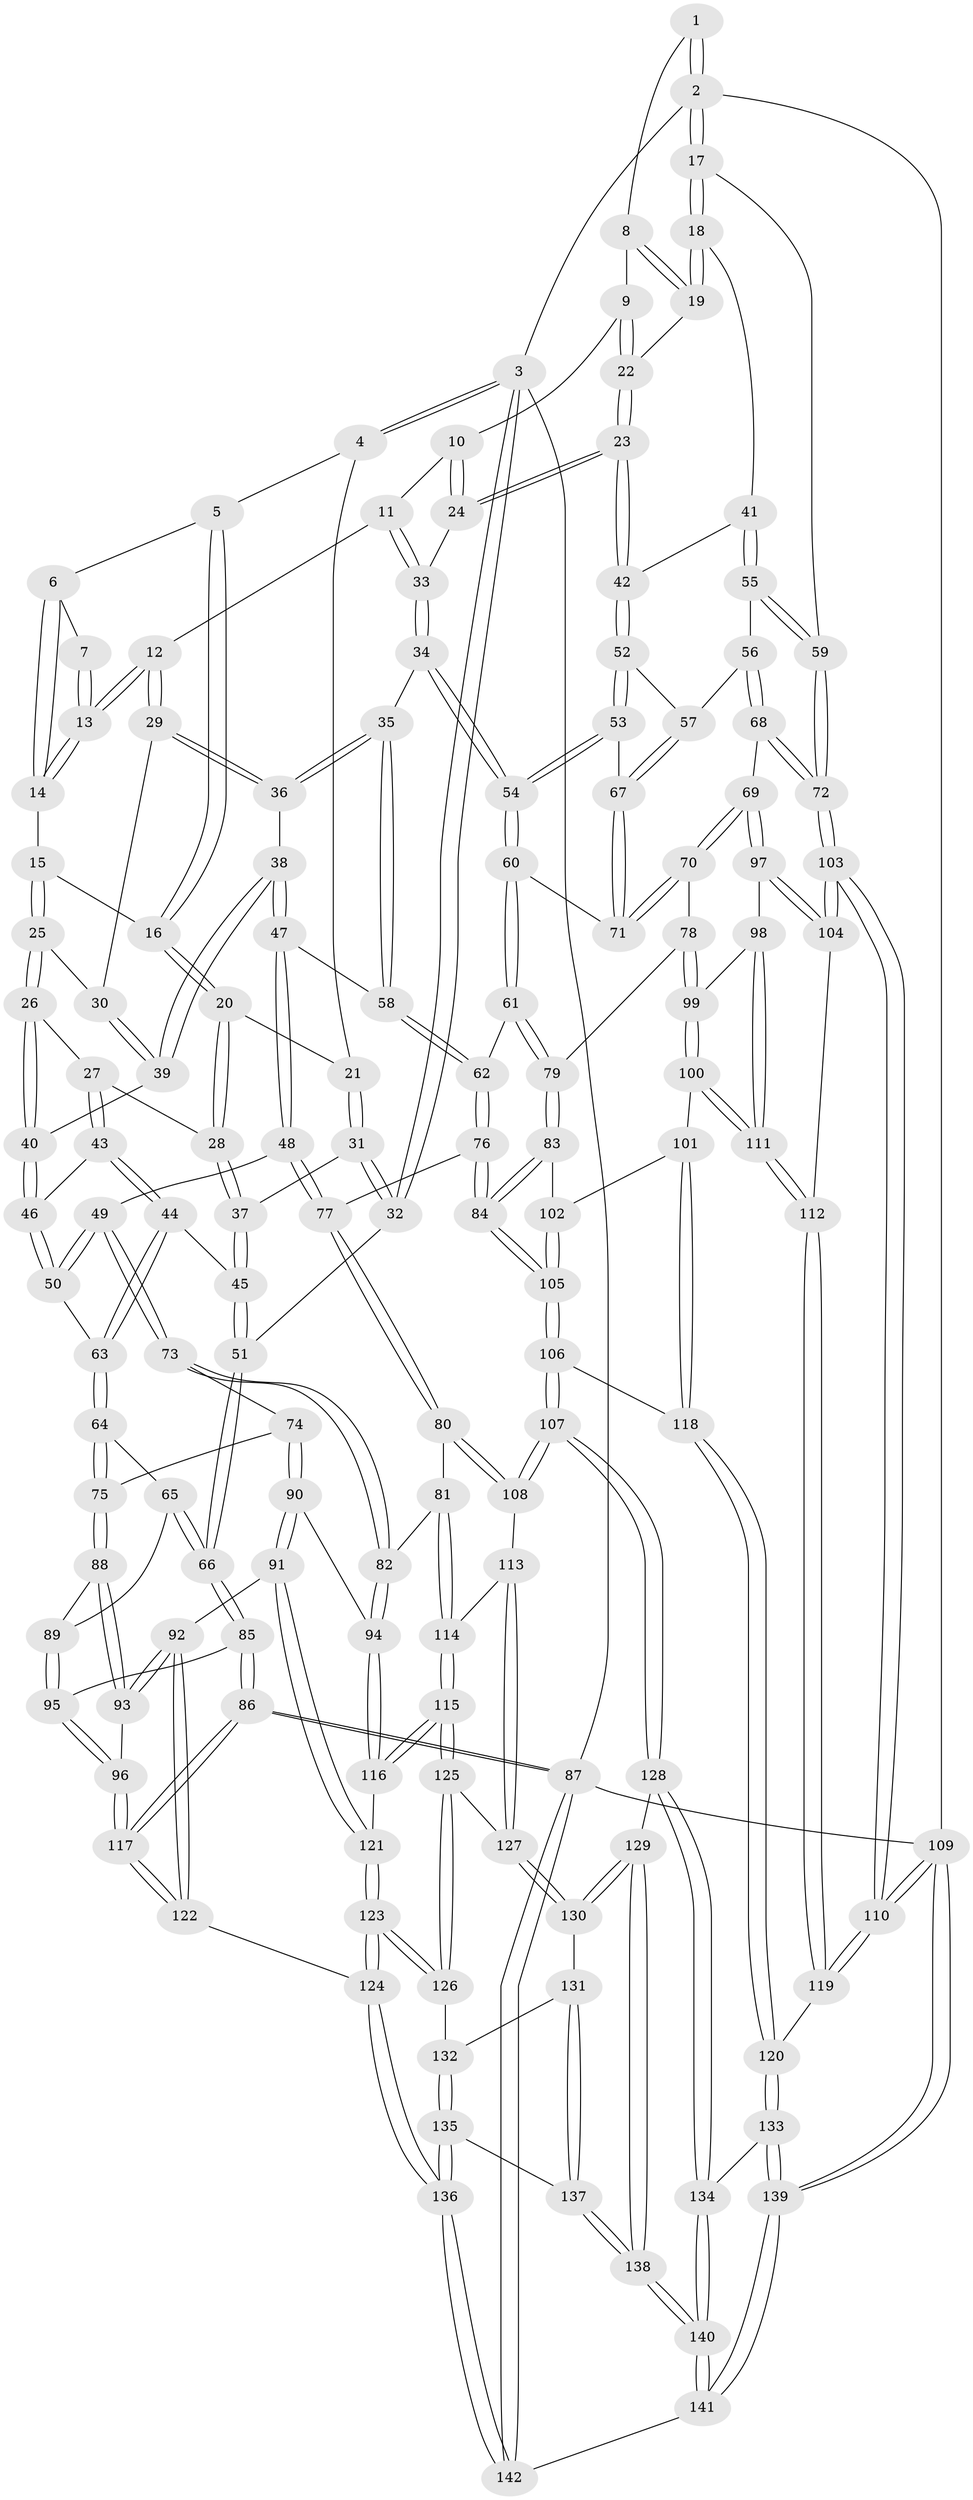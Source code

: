 // coarse degree distribution, {4: 0.6842105263157895, 5: 0.07017543859649122, 3: 0.21052631578947367, 2: 0.017543859649122806, 6: 0.017543859649122806}
// Generated by graph-tools (version 1.1) at 2025/38/03/04/25 23:38:28]
// undirected, 142 vertices, 352 edges
graph export_dot {
  node [color=gray90,style=filled];
  1 [pos="+0.8419724008113996+0"];
  2 [pos="+1+0"];
  3 [pos="+0+0"];
  4 [pos="+0.0993756267608777+0"];
  5 [pos="+0.30080311956477673+0"];
  6 [pos="+0.31633139278047157+0"];
  7 [pos="+0.5665202291384357+0"];
  8 [pos="+0.8291988730033794+0"];
  9 [pos="+0.768868888419271+0.08645957037541949"];
  10 [pos="+0.7647320119208345+0.08917787117521112"];
  11 [pos="+0.6526313766021431+0.10823682773767167"];
  12 [pos="+0.5907937846705896+0.08316364670098726"];
  13 [pos="+0.5866175873500195+0.06871675476934502"];
  14 [pos="+0.3958294965917184+0.04957274342009017"];
  15 [pos="+0.38561727215435354+0.1158502288453012"];
  16 [pos="+0.306049718481786+0.08654017511155043"];
  17 [pos="+1+0.1713532099648228"];
  18 [pos="+1+0.17208303775063166"];
  19 [pos="+0.9732514820500296+0.13102602960016932"];
  20 [pos="+0.21233311734355167+0.13680709829660712"];
  21 [pos="+0.1541935407106947+0.06641842198330644"];
  22 [pos="+0.8716241965344595+0.15230313499637882"];
  23 [pos="+0.811142562326236+0.28270206855018065"];
  24 [pos="+0.7862030956363693+0.27163857801440205"];
  25 [pos="+0.39407546982248354+0.14929290641557327"];
  26 [pos="+0.36719726674199277+0.20232399384634198"];
  27 [pos="+0.24906921628454262+0.18640620796903146"];
  28 [pos="+0.22045875707761128+0.1575285919430121"];
  29 [pos="+0.558972113842791+0.123589518912076"];
  30 [pos="+0.530838145602103+0.13277719386246226"];
  31 [pos="+0.035525922961474346+0.19240469644441793"];
  32 [pos="+0+0.14030319221260792"];
  33 [pos="+0.7002303682193777+0.2699244203346137"];
  34 [pos="+0.6254986346964202+0.3277107661582008"];
  35 [pos="+0.5948799872964065+0.323614111265478"];
  36 [pos="+0.5617006962204136+0.295768521729487"];
  37 [pos="+0.09673581569402023+0.27345897557374255"];
  38 [pos="+0.4727518668461516+0.2935663683696172"];
  39 [pos="+0.4424724621315612+0.27283302482654587"];
  40 [pos="+0.3857357262629335+0.2508809244000431"];
  41 [pos="+0.8674152673925821+0.2932000424890521"];
  42 [pos="+0.8150140286404788+0.2868696816596857"];
  43 [pos="+0.22473683531604186+0.3167121856714986"];
  44 [pos="+0.1263339021414615+0.3481294523089539"];
  45 [pos="+0.10589934842074099+0.3191314629427737"];
  46 [pos="+0.31714749172662726+0.35900384140849795"];
  47 [pos="+0.4191752242163735+0.4652764195339813"];
  48 [pos="+0.41543733803102184+0.4680797050883971"];
  49 [pos="+0.36288479628613984+0.4664644029973229"];
  50 [pos="+0.34201164827871555+0.44194092472264374"];
  51 [pos="+0+0.3373994087487254"];
  52 [pos="+0.7939454859310464+0.42108691017548683"];
  53 [pos="+0.742976513631135+0.446388435748401"];
  54 [pos="+0.7016392404431279+0.46612762062011576"];
  55 [pos="+0.9467080409222985+0.4030323675291586"];
  56 [pos="+0.8546076128782486+0.44998181945769133"];
  57 [pos="+0.848521202363273+0.44861430264644664"];
  58 [pos="+0.5223253198281386+0.43566043013369615"];
  59 [pos="+1+0.45112143367155344"];
  60 [pos="+0.698304386235302+0.4754665072602684"];
  61 [pos="+0.6933133901841886+0.4865072879276986"];
  62 [pos="+0.6180564810205121+0.5162935049125367"];
  63 [pos="+0.11070151638737148+0.4524163910683926"];
  64 [pos="+0.10241315228193887+0.46667161432353527"];
  65 [pos="+0.07464512956760501+0.48374459393856417"];
  66 [pos="+0+0.5001102275346866"];
  67 [pos="+0.8202020160741351+0.5229789206490925"];
  68 [pos="+0.9204391451103493+0.5738448246392813"];
  69 [pos="+0.900152078099333+0.5987480968313724"];
  70 [pos="+0.8306335041028395+0.601304636445182"];
  71 [pos="+0.8193599963006097+0.5257419394340206"];
  72 [pos="+1+0.45178696836217647"];
  73 [pos="+0.3258744695964376+0.5316664686910163"];
  74 [pos="+0.24601944067224504+0.5769184112378322"];
  75 [pos="+0.23032418943939456+0.57558752464863"];
  76 [pos="+0.552978302353304+0.6092165877957246"];
  77 [pos="+0.5129007271769013+0.6159316711323508"];
  78 [pos="+0.8105814520222792+0.6075183879557927"];
  79 [pos="+0.7457744424823924+0.5996333743168363"];
  80 [pos="+0.5062179259418659+0.6249478651406922"];
  81 [pos="+0.41645981015597083+0.6859204262519089"];
  82 [pos="+0.38829328040600186+0.688338943540279"];
  83 [pos="+0.7355251669942009+0.613554293642939"];
  84 [pos="+0.6276745763632579+0.6641155652123729"];
  85 [pos="+0+0.5379107589694461"];
  86 [pos="+0+1"];
  87 [pos="+0+1"];
  88 [pos="+0.19441697782543219+0.6149612278071336"];
  89 [pos="+0.0901948092672586+0.6105396636229926"];
  90 [pos="+0.258974950057386+0.6203703807441615"];
  91 [pos="+0.23454856664905357+0.7599471465076846"];
  92 [pos="+0.2010052741851306+0.7599655211238421"];
  93 [pos="+0.16053963134984528+0.7253570663085951"];
  94 [pos="+0.37039327755461954+0.7013035870075152"];
  95 [pos="+0.07915916276776779+0.6629936957437548"];
  96 [pos="+0.08726212815322942+0.703243087830019"];
  97 [pos="+0.9241712144962335+0.686108432346513"];
  98 [pos="+0.9120916383825697+0.6992900501299728"];
  99 [pos="+0.8129088769214324+0.6973326830148951"];
  100 [pos="+0.7947384683119896+0.7349698320605796"];
  101 [pos="+0.783659563883043+0.7364883636517514"];
  102 [pos="+0.7399724542181222+0.6835356542653351"];
  103 [pos="+1+0.7764873647859455"];
  104 [pos="+1+0.7220065400888092"];
  105 [pos="+0.64716422115221+0.7676697367799304"];
  106 [pos="+0.6450714958721504+0.8060684683721858"];
  107 [pos="+0.6345754762577874+0.8183644863028463"];
  108 [pos="+0.5555976014204813+0.799586997140037"];
  109 [pos="+1+1"];
  110 [pos="+1+0.7907405127827093"];
  111 [pos="+0.8662510442886483+0.7844316687660616"];
  112 [pos="+0.8768631589215021+0.8431229636829779"];
  113 [pos="+0.4981973931302926+0.8102316747273969"];
  114 [pos="+0.4565333461572222+0.7509187152875183"];
  115 [pos="+0.37135814171165193+0.831128933534117"];
  116 [pos="+0.3277589776794571+0.7524329680503248"];
  117 [pos="+0+0.9770912024799066"];
  118 [pos="+0.716979667926322+0.7975305918215109"];
  119 [pos="+0.8768473980482515+0.8498785289548513"];
  120 [pos="+0.8611824874938266+0.8794968472018431"];
  121 [pos="+0.2412504151956324+0.7620477045710792"];
  122 [pos="+0.14177499865149137+0.8634918387142695"];
  123 [pos="+0.2723898066833297+0.9025452135744613"];
  124 [pos="+0.24414593894323974+0.9688405822225356"];
  125 [pos="+0.3770621207450897+0.842477718323083"];
  126 [pos="+0.3746728202067881+0.8526610628459975"];
  127 [pos="+0.487310802010883+0.8217825133610828"];
  128 [pos="+0.6401583868750197+0.9013159181111017"];
  129 [pos="+0.4842129729478697+0.9050078503433124"];
  130 [pos="+0.48371327492569566+0.9032387517895947"];
  131 [pos="+0.3942353128519953+0.8842157375027521"];
  132 [pos="+0.3789198829235257+0.865759432133698"];
  133 [pos="+0.8586686006603903+0.912880984412935"];
  134 [pos="+0.6535759524378337+0.9525675656413302"];
  135 [pos="+0.33891363668068103+0.9717973124384801"];
  136 [pos="+0.253858978377971+1"];
  137 [pos="+0.4213496340969799+0.9543040621820217"];
  138 [pos="+0.47086866664950494+0.9788402509505288"];
  139 [pos="+1+1"];
  140 [pos="+0.5824388473736639+1"];
  141 [pos="+0.5822925497842523+1"];
  142 [pos="+0.19735168607153653+1"];
  1 -- 2;
  1 -- 2;
  1 -- 8;
  2 -- 3;
  2 -- 17;
  2 -- 17;
  2 -- 109;
  3 -- 4;
  3 -- 4;
  3 -- 32;
  3 -- 32;
  3 -- 87;
  4 -- 5;
  4 -- 21;
  5 -- 6;
  5 -- 16;
  5 -- 16;
  6 -- 7;
  6 -- 14;
  6 -- 14;
  7 -- 13;
  7 -- 13;
  8 -- 9;
  8 -- 19;
  8 -- 19;
  9 -- 10;
  9 -- 22;
  9 -- 22;
  10 -- 11;
  10 -- 24;
  10 -- 24;
  11 -- 12;
  11 -- 33;
  11 -- 33;
  12 -- 13;
  12 -- 13;
  12 -- 29;
  12 -- 29;
  13 -- 14;
  13 -- 14;
  14 -- 15;
  15 -- 16;
  15 -- 25;
  15 -- 25;
  16 -- 20;
  16 -- 20;
  17 -- 18;
  17 -- 18;
  17 -- 59;
  18 -- 19;
  18 -- 19;
  18 -- 41;
  19 -- 22;
  20 -- 21;
  20 -- 28;
  20 -- 28;
  21 -- 31;
  21 -- 31;
  22 -- 23;
  22 -- 23;
  23 -- 24;
  23 -- 24;
  23 -- 42;
  23 -- 42;
  24 -- 33;
  25 -- 26;
  25 -- 26;
  25 -- 30;
  26 -- 27;
  26 -- 40;
  26 -- 40;
  27 -- 28;
  27 -- 43;
  27 -- 43;
  28 -- 37;
  28 -- 37;
  29 -- 30;
  29 -- 36;
  29 -- 36;
  30 -- 39;
  30 -- 39;
  31 -- 32;
  31 -- 32;
  31 -- 37;
  32 -- 51;
  33 -- 34;
  33 -- 34;
  34 -- 35;
  34 -- 54;
  34 -- 54;
  35 -- 36;
  35 -- 36;
  35 -- 58;
  35 -- 58;
  36 -- 38;
  37 -- 45;
  37 -- 45;
  38 -- 39;
  38 -- 39;
  38 -- 47;
  38 -- 47;
  39 -- 40;
  40 -- 46;
  40 -- 46;
  41 -- 42;
  41 -- 55;
  41 -- 55;
  42 -- 52;
  42 -- 52;
  43 -- 44;
  43 -- 44;
  43 -- 46;
  44 -- 45;
  44 -- 63;
  44 -- 63;
  45 -- 51;
  45 -- 51;
  46 -- 50;
  46 -- 50;
  47 -- 48;
  47 -- 48;
  47 -- 58;
  48 -- 49;
  48 -- 77;
  48 -- 77;
  49 -- 50;
  49 -- 50;
  49 -- 73;
  49 -- 73;
  50 -- 63;
  51 -- 66;
  51 -- 66;
  52 -- 53;
  52 -- 53;
  52 -- 57;
  53 -- 54;
  53 -- 54;
  53 -- 67;
  54 -- 60;
  54 -- 60;
  55 -- 56;
  55 -- 59;
  55 -- 59;
  56 -- 57;
  56 -- 68;
  56 -- 68;
  57 -- 67;
  57 -- 67;
  58 -- 62;
  58 -- 62;
  59 -- 72;
  59 -- 72;
  60 -- 61;
  60 -- 61;
  60 -- 71;
  61 -- 62;
  61 -- 79;
  61 -- 79;
  62 -- 76;
  62 -- 76;
  63 -- 64;
  63 -- 64;
  64 -- 65;
  64 -- 75;
  64 -- 75;
  65 -- 66;
  65 -- 66;
  65 -- 89;
  66 -- 85;
  66 -- 85;
  67 -- 71;
  67 -- 71;
  68 -- 69;
  68 -- 72;
  68 -- 72;
  69 -- 70;
  69 -- 70;
  69 -- 97;
  69 -- 97;
  70 -- 71;
  70 -- 71;
  70 -- 78;
  72 -- 103;
  72 -- 103;
  73 -- 74;
  73 -- 82;
  73 -- 82;
  74 -- 75;
  74 -- 90;
  74 -- 90;
  75 -- 88;
  75 -- 88;
  76 -- 77;
  76 -- 84;
  76 -- 84;
  77 -- 80;
  77 -- 80;
  78 -- 79;
  78 -- 99;
  78 -- 99;
  79 -- 83;
  79 -- 83;
  80 -- 81;
  80 -- 108;
  80 -- 108;
  81 -- 82;
  81 -- 114;
  81 -- 114;
  82 -- 94;
  82 -- 94;
  83 -- 84;
  83 -- 84;
  83 -- 102;
  84 -- 105;
  84 -- 105;
  85 -- 86;
  85 -- 86;
  85 -- 95;
  86 -- 87;
  86 -- 87;
  86 -- 117;
  86 -- 117;
  87 -- 142;
  87 -- 142;
  87 -- 109;
  88 -- 89;
  88 -- 93;
  88 -- 93;
  89 -- 95;
  89 -- 95;
  90 -- 91;
  90 -- 91;
  90 -- 94;
  91 -- 92;
  91 -- 121;
  91 -- 121;
  92 -- 93;
  92 -- 93;
  92 -- 122;
  92 -- 122;
  93 -- 96;
  94 -- 116;
  94 -- 116;
  95 -- 96;
  95 -- 96;
  96 -- 117;
  96 -- 117;
  97 -- 98;
  97 -- 104;
  97 -- 104;
  98 -- 99;
  98 -- 111;
  98 -- 111;
  99 -- 100;
  99 -- 100;
  100 -- 101;
  100 -- 111;
  100 -- 111;
  101 -- 102;
  101 -- 118;
  101 -- 118;
  102 -- 105;
  102 -- 105;
  103 -- 104;
  103 -- 104;
  103 -- 110;
  103 -- 110;
  104 -- 112;
  105 -- 106;
  105 -- 106;
  106 -- 107;
  106 -- 107;
  106 -- 118;
  107 -- 108;
  107 -- 108;
  107 -- 128;
  107 -- 128;
  108 -- 113;
  109 -- 110;
  109 -- 110;
  109 -- 139;
  109 -- 139;
  110 -- 119;
  110 -- 119;
  111 -- 112;
  111 -- 112;
  112 -- 119;
  112 -- 119;
  113 -- 114;
  113 -- 127;
  113 -- 127;
  114 -- 115;
  114 -- 115;
  115 -- 116;
  115 -- 116;
  115 -- 125;
  115 -- 125;
  116 -- 121;
  117 -- 122;
  117 -- 122;
  118 -- 120;
  118 -- 120;
  119 -- 120;
  120 -- 133;
  120 -- 133;
  121 -- 123;
  121 -- 123;
  122 -- 124;
  123 -- 124;
  123 -- 124;
  123 -- 126;
  123 -- 126;
  124 -- 136;
  124 -- 136;
  125 -- 126;
  125 -- 126;
  125 -- 127;
  126 -- 132;
  127 -- 130;
  127 -- 130;
  128 -- 129;
  128 -- 134;
  128 -- 134;
  129 -- 130;
  129 -- 130;
  129 -- 138;
  129 -- 138;
  130 -- 131;
  131 -- 132;
  131 -- 137;
  131 -- 137;
  132 -- 135;
  132 -- 135;
  133 -- 134;
  133 -- 139;
  133 -- 139;
  134 -- 140;
  134 -- 140;
  135 -- 136;
  135 -- 136;
  135 -- 137;
  136 -- 142;
  136 -- 142;
  137 -- 138;
  137 -- 138;
  138 -- 140;
  138 -- 140;
  139 -- 141;
  139 -- 141;
  140 -- 141;
  140 -- 141;
  141 -- 142;
}
